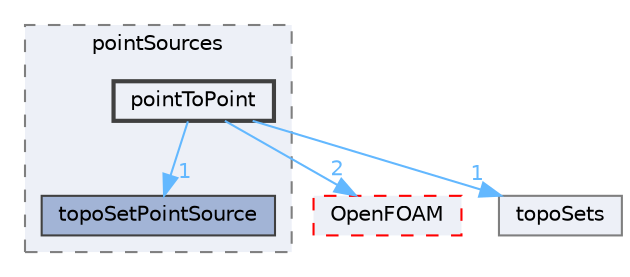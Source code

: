 digraph "src/meshTools/topoSet/pointSources/pointToPoint"
{
 // LATEX_PDF_SIZE
  bgcolor="transparent";
  edge [fontname=Helvetica,fontsize=10,labelfontname=Helvetica,labelfontsize=10];
  node [fontname=Helvetica,fontsize=10,shape=box,height=0.2,width=0.4];
  compound=true
  subgraph clusterdir_7b029e4b8c89c29129b6f2b7bfac4a22 {
    graph [ bgcolor="#edf0f7", pencolor="grey50", label="pointSources", fontname=Helvetica,fontsize=10 style="filled,dashed", URL="dir_7b029e4b8c89c29129b6f2b7bfac4a22.html",tooltip=""]
  dir_0471b3e249b570589f7c35e730c09b04 [label="topoSetPointSource", fillcolor="#a2b4d6", color="grey25", style="filled", URL="dir_0471b3e249b570589f7c35e730c09b04.html",tooltip=""];
  dir_f4b7e7290760dd442435c9b3192d80df [label="pointToPoint", fillcolor="#edf0f7", color="grey25", style="filled,bold", URL="dir_f4b7e7290760dd442435c9b3192d80df.html",tooltip=""];
  }
  dir_c5473ff19b20e6ec4dfe5c310b3778a8 [label="OpenFOAM", fillcolor="#edf0f7", color="red", style="filled,dashed", URL="dir_c5473ff19b20e6ec4dfe5c310b3778a8.html",tooltip=""];
  dir_cf85cbbd7fd849cf972e2760b9b27a5d [label="topoSets", fillcolor="#edf0f7", color="grey50", style="filled", URL="dir_cf85cbbd7fd849cf972e2760b9b27a5d.html",tooltip=""];
  dir_f4b7e7290760dd442435c9b3192d80df->dir_0471b3e249b570589f7c35e730c09b04 [headlabel="1", labeldistance=1.5 headhref="dir_002966_004079.html" href="dir_002966_004079.html" color="steelblue1" fontcolor="steelblue1"];
  dir_f4b7e7290760dd442435c9b3192d80df->dir_c5473ff19b20e6ec4dfe5c310b3778a8 [headlabel="2", labeldistance=1.5 headhref="dir_002966_002695.html" href="dir_002966_002695.html" color="steelblue1" fontcolor="steelblue1"];
  dir_f4b7e7290760dd442435c9b3192d80df->dir_cf85cbbd7fd849cf972e2760b9b27a5d [headlabel="1", labeldistance=1.5 headhref="dir_002966_004081.html" href="dir_002966_004081.html" color="steelblue1" fontcolor="steelblue1"];
}
